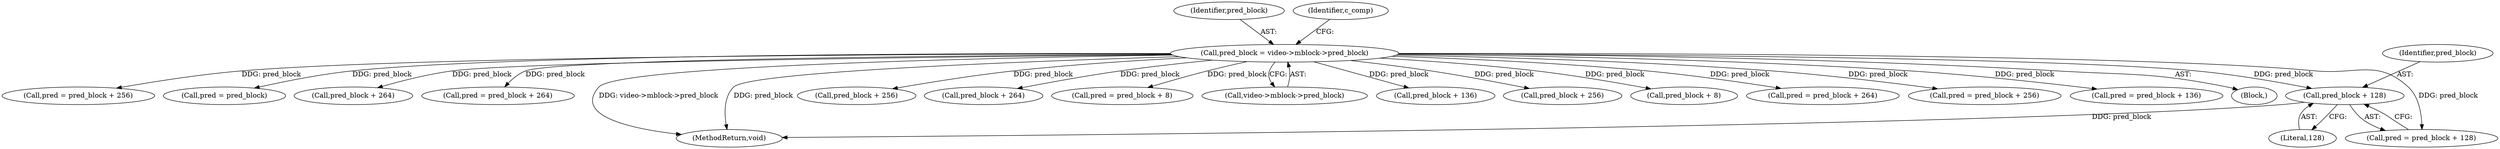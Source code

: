 digraph "0_Android_961e5ac5788b52304e64b9a509781beaf5201fb0@pointer" {
"1000864" [label="(Call,pred_block + 128)"];
"1000605" [label="(Call,pred_block = video->mblock->pred_block)"];
"1000865" [label="(Identifier,pred_block)"];
"1000201" [label="(Block,)"];
"1000866" [label="(Literal,128)"];
"1001304" [label="(Call,pred = pred_block + 256)"];
"1000650" [label="(Call,pred = pred_block)"];
"1001346" [label="(Call,pred_block + 264)"];
"1000605" [label="(Call,pred_block = video->mblock->pred_block)"];
"1001344" [label="(Call,pred = pred_block + 264)"];
"1001445" [label="(MethodReturn,void)"];
"1001306" [label="(Call,pred_block + 256)"];
"1001421" [label="(Call,pred_block + 264)"];
"1000754" [label="(Call,pred = pred_block + 8)"];
"1000607" [label="(Call,video->mblock->pred_block)"];
"1000976" [label="(Call,pred_block + 136)"];
"1000864" [label="(Call,pred_block + 128)"];
"1001391" [label="(Call,pred_block + 256)"];
"1000756" [label="(Call,pred_block + 8)"];
"1000606" [label="(Identifier,pred_block)"];
"1001419" [label="(Call,pred = pred_block + 264)"];
"1000613" [label="(Identifier,c_comp)"];
"1001389" [label="(Call,pred = pred_block + 256)"];
"1000974" [label="(Call,pred = pred_block + 136)"];
"1000862" [label="(Call,pred = pred_block + 128)"];
"1000864" -> "1000862"  [label="AST: "];
"1000864" -> "1000866"  [label="CFG: "];
"1000865" -> "1000864"  [label="AST: "];
"1000866" -> "1000864"  [label="AST: "];
"1000862" -> "1000864"  [label="CFG: "];
"1000864" -> "1001445"  [label="DDG: pred_block"];
"1000605" -> "1000864"  [label="DDG: pred_block"];
"1000605" -> "1000201"  [label="AST: "];
"1000605" -> "1000607"  [label="CFG: "];
"1000606" -> "1000605"  [label="AST: "];
"1000607" -> "1000605"  [label="AST: "];
"1000613" -> "1000605"  [label="CFG: "];
"1000605" -> "1001445"  [label="DDG: video->mblock->pred_block"];
"1000605" -> "1001445"  [label="DDG: pred_block"];
"1000605" -> "1000650"  [label="DDG: pred_block"];
"1000605" -> "1000754"  [label="DDG: pred_block"];
"1000605" -> "1000756"  [label="DDG: pred_block"];
"1000605" -> "1000862"  [label="DDG: pred_block"];
"1000605" -> "1000974"  [label="DDG: pred_block"];
"1000605" -> "1000976"  [label="DDG: pred_block"];
"1000605" -> "1001304"  [label="DDG: pred_block"];
"1000605" -> "1001306"  [label="DDG: pred_block"];
"1000605" -> "1001344"  [label="DDG: pred_block"];
"1000605" -> "1001346"  [label="DDG: pred_block"];
"1000605" -> "1001389"  [label="DDG: pred_block"];
"1000605" -> "1001391"  [label="DDG: pred_block"];
"1000605" -> "1001419"  [label="DDG: pred_block"];
"1000605" -> "1001421"  [label="DDG: pred_block"];
}
